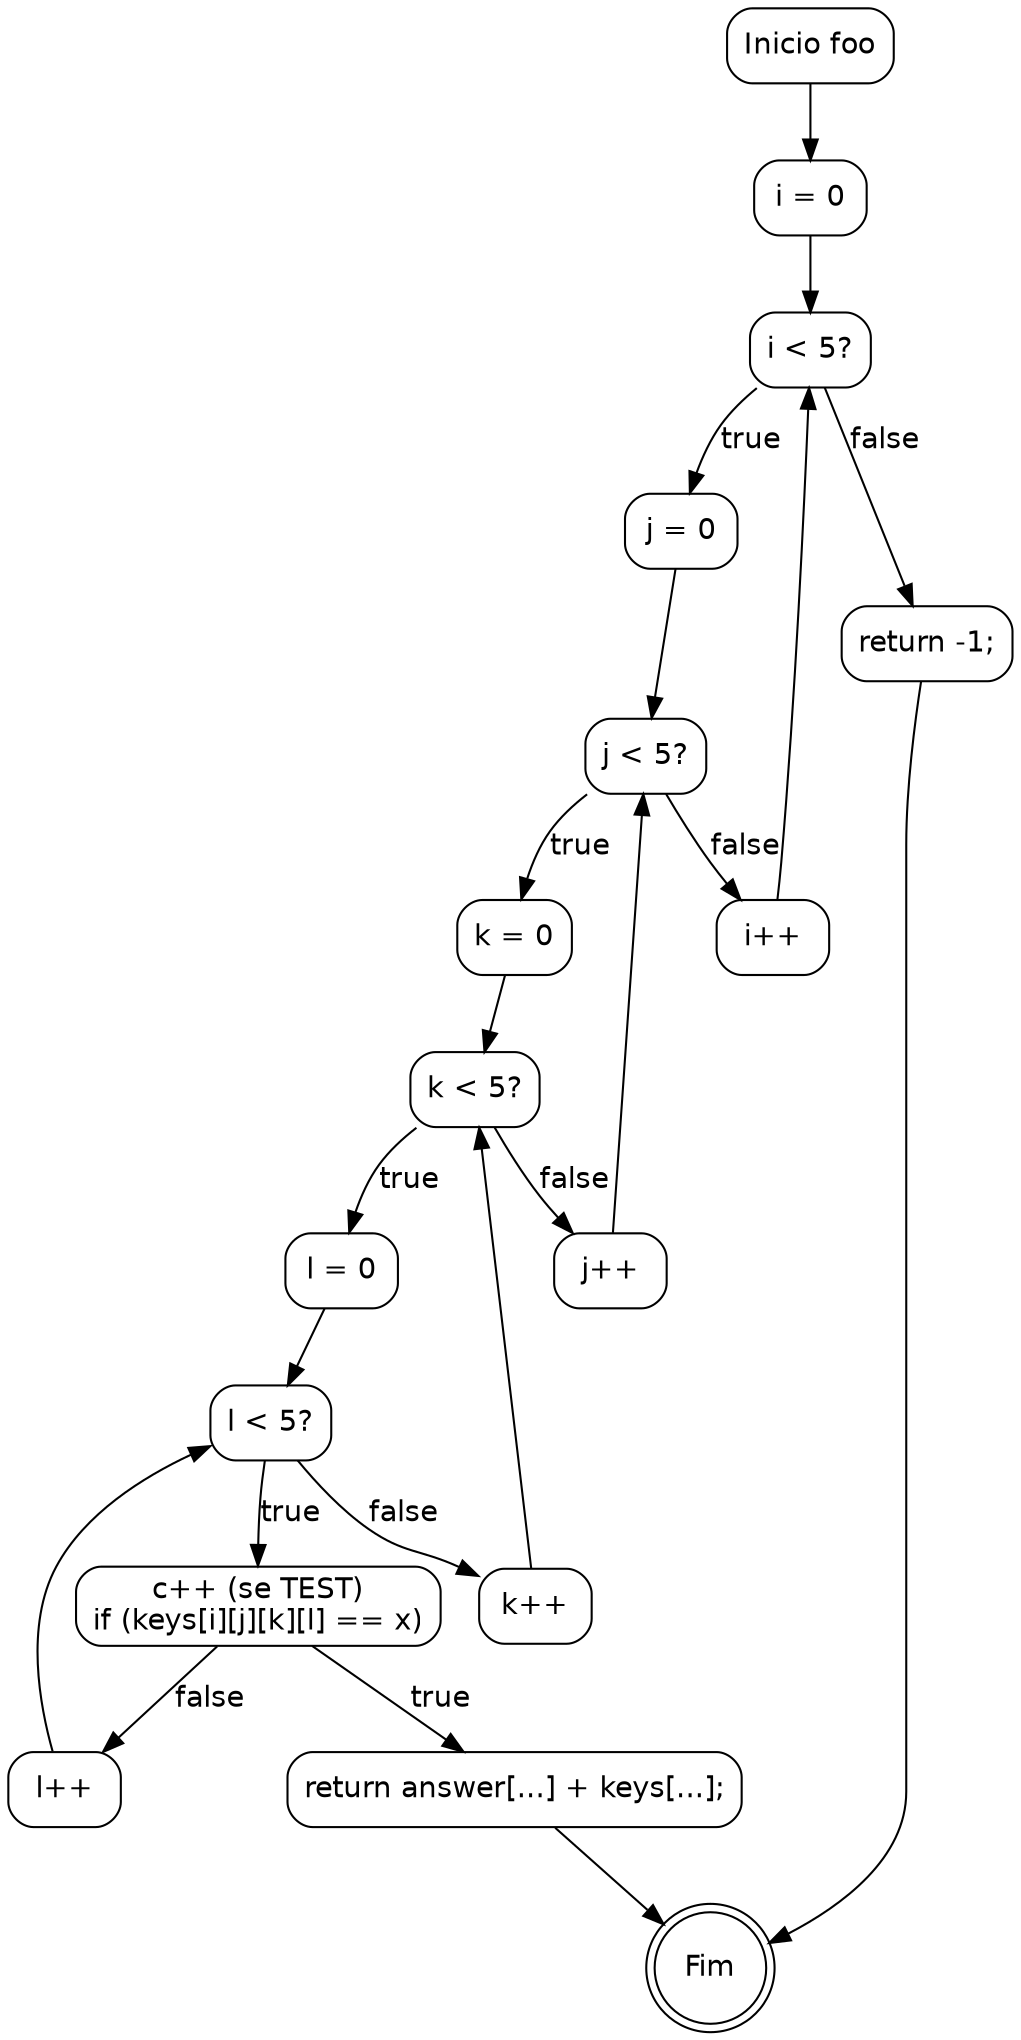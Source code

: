 digraph CFG_foo {
    node [shape=box, style=rounded, fontname="Helvetica"];
    edge [fontname="Helvetica"];

    // Nos
    start [label="Inicio foo"];
    init_i [label="i = 0"];
    cond_i [label="i < 5?"];
    init_j [label="j = 0"];
    cond_j [label="j < 5?"];
    init_k [label="k = 0"];
    cond_k [label="k < 5?"];
    init_l [label="l = 0"];
    cond_l [label="l < 5?"];
    body [label="c++ (se TEST)\nif (keys[i][j][k][l] == x)"];
    return_true [label="return answer[...] + keys[...];"];
    inc_l [label="l++"];
    inc_k [label="k++"];
    inc_j [label="j++"];
    inc_i [label="i++"];
    return_false [label="return -1;"];
    end [label="Fim", shape=doublecircle];

    // Arestas
    start -> init_i;
    init_i -> cond_i;
    cond_i -> init_j [label="true"];
    cond_i -> return_false [label="false"];
    init_j -> cond_j;
    cond_j -> init_k [label="true"];
    cond_j -> inc_i [label="false"];
    init_k -> cond_k;
    cond_k -> init_l [label="true"];
    cond_k -> inc_j [label="false"];
    init_l -> cond_l;
    cond_l -> body [label="true"];
    cond_l -> inc_k [label="false"];
    body -> return_true [label="true"];
    body -> inc_l [label="false"];
    inc_l -> cond_l;
    inc_k -> cond_k;
    inc_j -> cond_j;
    inc_i -> cond_i;
    return_true -> end;
    return_false -> end;
}